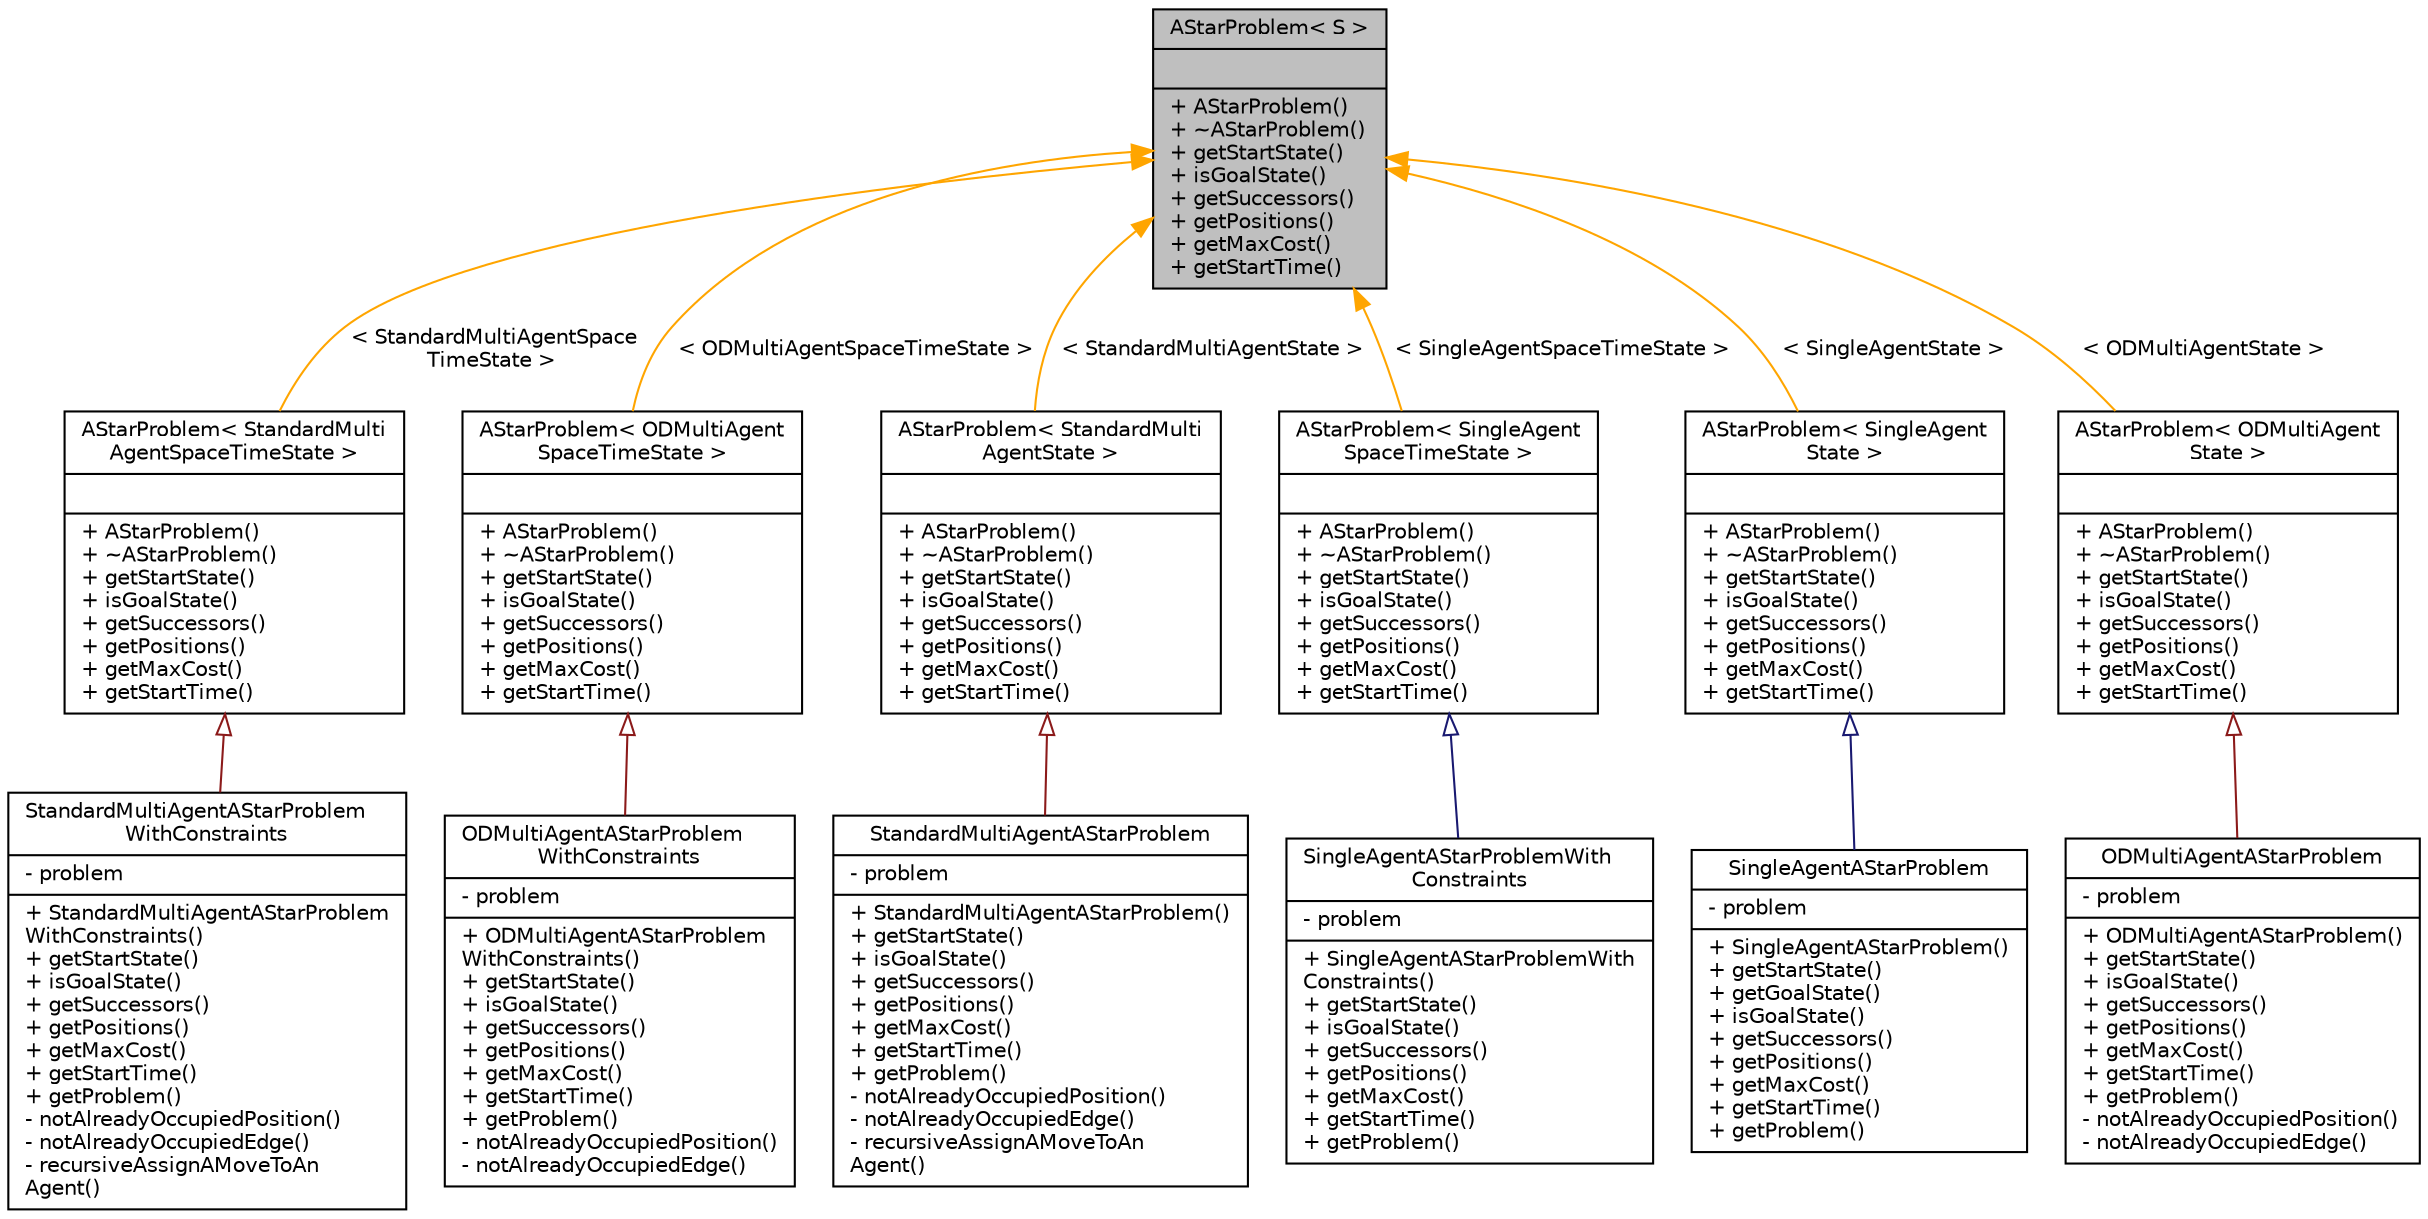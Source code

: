 digraph "AStarProblem&lt; S &gt;"
{
 // INTERACTIVE_SVG=YES
 // LATEX_PDF_SIZE
  edge [fontname="Helvetica",fontsize="10",labelfontname="Helvetica",labelfontsize="10"];
  node [fontname="Helvetica",fontsize="10",shape=record];
  Node1 [label="{AStarProblem\< S \>\n||+ AStarProblem()\l+ ~AStarProblem()\l+ getStartState()\l+ isGoalState()\l+ getSuccessors()\l+ getPositions()\l+ getMaxCost()\l+ getStartTime()\l}",height=0.2,width=0.4,color="black", fillcolor="grey75", style="filled", fontcolor="black",tooltip=" "];
  Node1 -> Node2 [dir="back",color="orange",fontsize="10",style="solid",label=" \< StandardMultiAgentSpace\lTimeState \>" ,fontname="Helvetica"];
  Node2 [label="{AStarProblem\< StandardMulti\lAgentSpaceTimeState \>\n||+ AStarProblem()\l+ ~AStarProblem()\l+ getStartState()\l+ isGoalState()\l+ getSuccessors()\l+ getPositions()\l+ getMaxCost()\l+ getStartTime()\l}",height=0.2,width=0.4,color="black", fillcolor="white", style="filled",URL="$classAStarProblem.html",tooltip=" "];
  Node2 -> Node3 [dir="back",color="firebrick4",fontsize="10",style="solid",arrowtail="onormal",fontname="Helvetica"];
  Node3 [label="{StandardMultiAgentAStarProblem\lWithConstraints\n|- problem\l|+ StandardMultiAgentAStarProblem\lWithConstraints()\l+ getStartState()\l+ isGoalState()\l+ getSuccessors()\l+ getPositions()\l+ getMaxCost()\l+ getStartTime()\l+ getProblem()\l- notAlreadyOccupiedPosition()\l- notAlreadyOccupiedEdge()\l- recursiveAssignAMoveToAn\lAgent()\l}",height=0.2,width=0.4,color="black", fillcolor="white", style="filled",URL="$classStandardMultiAgentAStarProblemWithConstraints.html",tooltip=" "];
  Node1 -> Node4 [dir="back",color="orange",fontsize="10",style="solid",label=" \< ODMultiAgentSpaceTimeState \>" ,fontname="Helvetica"];
  Node4 [label="{AStarProblem\< ODMultiAgent\lSpaceTimeState \>\n||+ AStarProblem()\l+ ~AStarProblem()\l+ getStartState()\l+ isGoalState()\l+ getSuccessors()\l+ getPositions()\l+ getMaxCost()\l+ getStartTime()\l}",height=0.2,width=0.4,color="black", fillcolor="white", style="filled",URL="$classAStarProblem.html",tooltip=" "];
  Node4 -> Node5 [dir="back",color="firebrick4",fontsize="10",style="solid",arrowtail="onormal",fontname="Helvetica"];
  Node5 [label="{ODMultiAgentAStarProblem\lWithConstraints\n|- problem\l|+ ODMultiAgentAStarProblem\lWithConstraints()\l+ getStartState()\l+ isGoalState()\l+ getSuccessors()\l+ getPositions()\l+ getMaxCost()\l+ getStartTime()\l+ getProblem()\l- notAlreadyOccupiedPosition()\l- notAlreadyOccupiedEdge()\l}",height=0.2,width=0.4,color="black", fillcolor="white", style="filled",URL="$classODMultiAgentAStarProblemWithConstraints.html",tooltip=" "];
  Node1 -> Node6 [dir="back",color="orange",fontsize="10",style="solid",label=" \< StandardMultiAgentState \>" ,fontname="Helvetica"];
  Node6 [label="{AStarProblem\< StandardMulti\lAgentState \>\n||+ AStarProblem()\l+ ~AStarProblem()\l+ getStartState()\l+ isGoalState()\l+ getSuccessors()\l+ getPositions()\l+ getMaxCost()\l+ getStartTime()\l}",height=0.2,width=0.4,color="black", fillcolor="white", style="filled",URL="$classAStarProblem.html",tooltip=" "];
  Node6 -> Node7 [dir="back",color="firebrick4",fontsize="10",style="solid",arrowtail="onormal",fontname="Helvetica"];
  Node7 [label="{StandardMultiAgentAStarProblem\n|- problem\l|+ StandardMultiAgentAStarProblem()\l+ getStartState()\l+ isGoalState()\l+ getSuccessors()\l+ getPositions()\l+ getMaxCost()\l+ getStartTime()\l+ getProblem()\l- notAlreadyOccupiedPosition()\l- notAlreadyOccupiedEdge()\l- recursiveAssignAMoveToAn\lAgent()\l}",height=0.2,width=0.4,color="black", fillcolor="white", style="filled",URL="$classStandardMultiAgentAStarProblem.html",tooltip=" "];
  Node1 -> Node8 [dir="back",color="orange",fontsize="10",style="solid",label=" \< SingleAgentSpaceTimeState \>" ,fontname="Helvetica"];
  Node8 [label="{AStarProblem\< SingleAgent\lSpaceTimeState \>\n||+ AStarProblem()\l+ ~AStarProblem()\l+ getStartState()\l+ isGoalState()\l+ getSuccessors()\l+ getPositions()\l+ getMaxCost()\l+ getStartTime()\l}",height=0.2,width=0.4,color="black", fillcolor="white", style="filled",URL="$classAStarProblem.html",tooltip=" "];
  Node8 -> Node9 [dir="back",color="midnightblue",fontsize="10",style="solid",arrowtail="onormal",fontname="Helvetica"];
  Node9 [label="{SingleAgentAStarProblemWith\lConstraints\n|- problem\l|+ SingleAgentAStarProblemWith\lConstraints()\l+ getStartState()\l+ isGoalState()\l+ getSuccessors()\l+ getPositions()\l+ getMaxCost()\l+ getStartTime()\l+ getProblem()\l}",height=0.2,width=0.4,color="black", fillcolor="white", style="filled",URL="$classSingleAgentAStarProblemWithConstraints.html",tooltip=" "];
  Node1 -> Node10 [dir="back",color="orange",fontsize="10",style="solid",label=" \< SingleAgentState \>" ,fontname="Helvetica"];
  Node10 [label="{AStarProblem\< SingleAgent\lState \>\n||+ AStarProblem()\l+ ~AStarProblem()\l+ getStartState()\l+ isGoalState()\l+ getSuccessors()\l+ getPositions()\l+ getMaxCost()\l+ getStartTime()\l}",height=0.2,width=0.4,color="black", fillcolor="white", style="filled",URL="$classAStarProblem.html",tooltip=" "];
  Node10 -> Node11 [dir="back",color="midnightblue",fontsize="10",style="solid",arrowtail="onormal",fontname="Helvetica"];
  Node11 [label="{SingleAgentAStarProblem\n|- problem\l|+ SingleAgentAStarProblem()\l+ getStartState()\l+ getGoalState()\l+ isGoalState()\l+ getSuccessors()\l+ getPositions()\l+ getMaxCost()\l+ getStartTime()\l+ getProblem()\l}",height=0.2,width=0.4,color="black", fillcolor="white", style="filled",URL="$classSingleAgentAStarProblem.html",tooltip=" "];
  Node1 -> Node12 [dir="back",color="orange",fontsize="10",style="solid",label=" \< ODMultiAgentState \>" ,fontname="Helvetica"];
  Node12 [label="{AStarProblem\< ODMultiAgent\lState \>\n||+ AStarProblem()\l+ ~AStarProblem()\l+ getStartState()\l+ isGoalState()\l+ getSuccessors()\l+ getPositions()\l+ getMaxCost()\l+ getStartTime()\l}",height=0.2,width=0.4,color="black", fillcolor="white", style="filled",URL="$classAStarProblem.html",tooltip=" "];
  Node12 -> Node13 [dir="back",color="firebrick4",fontsize="10",style="solid",arrowtail="onormal",fontname="Helvetica"];
  Node13 [label="{ODMultiAgentAStarProblem\n|- problem\l|+ ODMultiAgentAStarProblem()\l+ getStartState()\l+ isGoalState()\l+ getSuccessors()\l+ getPositions()\l+ getMaxCost()\l+ getStartTime()\l+ getProblem()\l- notAlreadyOccupiedPosition()\l- notAlreadyOccupiedEdge()\l}",height=0.2,width=0.4,color="black", fillcolor="white", style="filled",URL="$classODMultiAgentAStarProblem.html",tooltip=" "];
}
